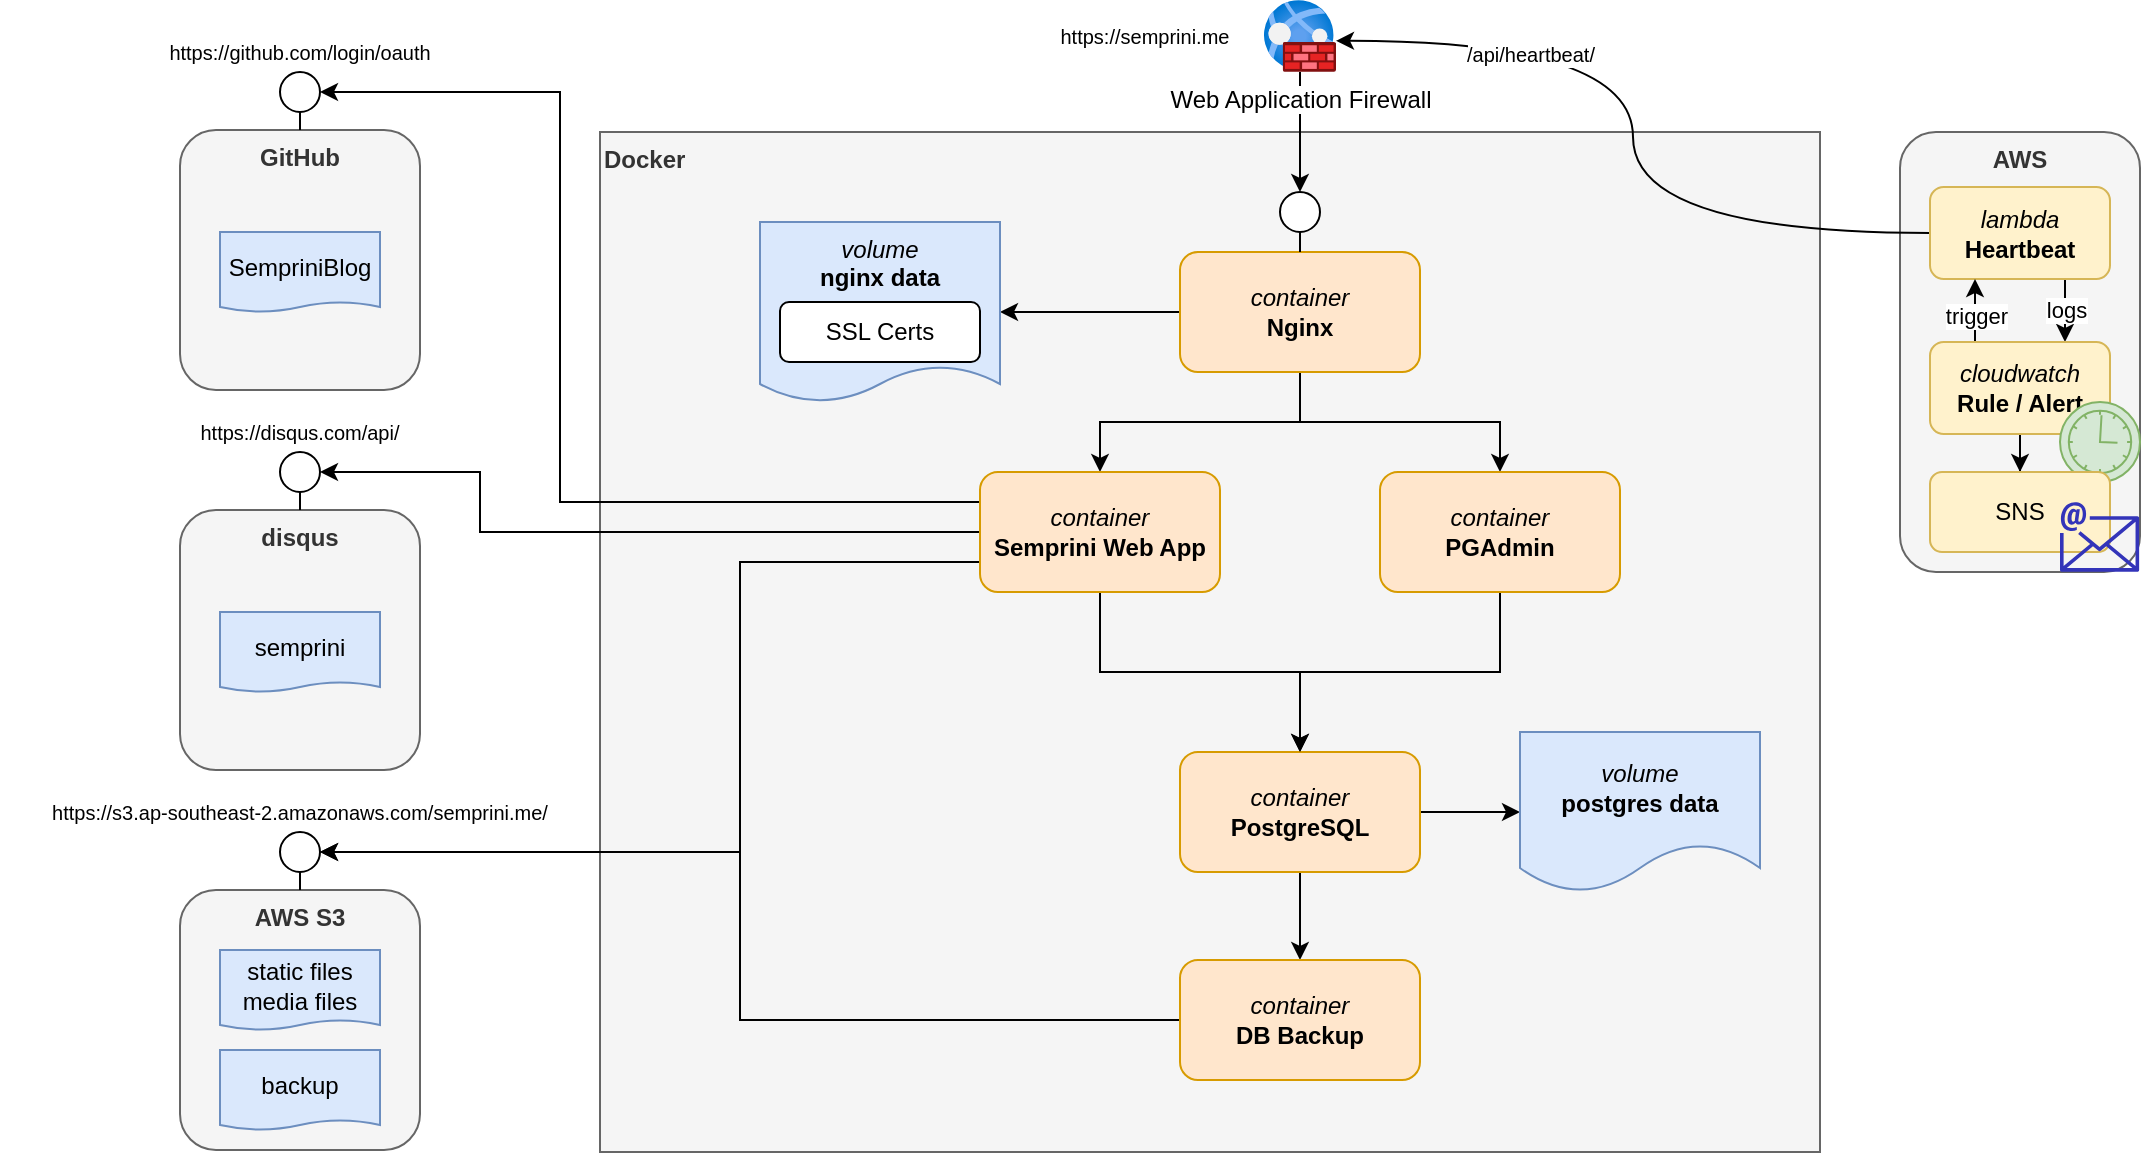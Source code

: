 <mxfile version="14.9.6" type="device" pages="2"><diagram id="ZTRMdC5mal-qMnJfxrO1" name="Current State"><mxGraphModel dx="982" dy="963" grid="1" gridSize="10" guides="1" tooltips="1" connect="1" arrows="1" fold="1" page="0" pageScale="1" pageWidth="827" pageHeight="1169" math="0" shadow="0"><root><mxCell id="0"/><mxCell id="1" parent="0"/><mxCell id="ZE_yPSZT-eeqDjNNspHt-4" value="AWS" style="rounded=1;whiteSpace=wrap;html=1;fontStyle=1;verticalAlign=top;fillColor=#f5f5f5;strokeColor=#666666;fontColor=#333333;" parent="1" vertex="1"><mxGeometry x="1120" y="50" width="120" height="220" as="geometry"/></mxCell><mxCell id="2k31Ft1dUZc-poQpvq7c-28" value="Docker" style="rounded=0;whiteSpace=wrap;html=1;verticalAlign=top;fillColor=#f5f5f5;strokeColor=#666666;fontColor=#333333;align=left;fontStyle=1" parent="1" vertex="1"><mxGeometry x="470" y="50" width="610" height="510" as="geometry"/></mxCell><mxCell id="2k31Ft1dUZc-poQpvq7c-16" style="edgeStyle=orthogonalEdgeStyle;rounded=0;orthogonalLoop=1;jettySize=auto;html=1;exitX=0.5;exitY=1;exitDx=0;exitDy=0;" parent="1" source="2k31Ft1dUZc-poQpvq7c-1" target="2k31Ft1dUZc-poQpvq7c-2" edge="1"><mxGeometry relative="1" as="geometry"/></mxCell><mxCell id="2k31Ft1dUZc-poQpvq7c-19" style="edgeStyle=orthogonalEdgeStyle;rounded=0;orthogonalLoop=1;jettySize=auto;html=1;" parent="1" source="2k31Ft1dUZc-poQpvq7c-1" target="2k31Ft1dUZc-poQpvq7c-18" edge="1"><mxGeometry relative="1" as="geometry"/></mxCell><mxCell id="2k31Ft1dUZc-poQpvq7c-24" style="edgeStyle=orthogonalEdgeStyle;rounded=0;orthogonalLoop=1;jettySize=auto;html=1;" parent="1" source="2k31Ft1dUZc-poQpvq7c-1" target="2k31Ft1dUZc-poQpvq7c-21" edge="1"><mxGeometry relative="1" as="geometry"/></mxCell><mxCell id="2k31Ft1dUZc-poQpvq7c-17" style="edgeStyle=orthogonalEdgeStyle;rounded=0;orthogonalLoop=1;jettySize=auto;html=1;" parent="1" source="2k31Ft1dUZc-poQpvq7c-2" target="2k31Ft1dUZc-poQpvq7c-3" edge="1"><mxGeometry relative="1" as="geometry"/></mxCell><mxCell id="2k31Ft1dUZc-poQpvq7c-27" style="edgeStyle=orthogonalEdgeStyle;rounded=0;orthogonalLoop=1;jettySize=auto;html=1;entryX=1;entryY=0.5;entryDx=0;entryDy=0;exitX=0;exitY=0.75;exitDx=0;exitDy=0;" parent="1" source="2k31Ft1dUZc-poQpvq7c-2" target="2k31Ft1dUZc-poQpvq7c-36" edge="1"><mxGeometry relative="1" as="geometry"><Array as="points"><mxPoint x="540" y="265"/><mxPoint x="540" y="410"/></Array></mxGeometry></mxCell><mxCell id="2k31Ft1dUZc-poQpvq7c-53" style="edgeStyle=orthogonalEdgeStyle;rounded=0;orthogonalLoop=1;jettySize=auto;html=1;entryX=1;entryY=0.5;entryDx=0;entryDy=0;endArrow=classic;endFill=1;" parent="1" source="2k31Ft1dUZc-poQpvq7c-2" target="2k31Ft1dUZc-poQpvq7c-48" edge="1"><mxGeometry relative="1" as="geometry"><Array as="points"><mxPoint x="410" y="250"/><mxPoint x="410" y="220"/></Array></mxGeometry></mxCell><mxCell id="2k31Ft1dUZc-poQpvq7c-63" style="edgeStyle=orthogonalEdgeStyle;rounded=0;orthogonalLoop=1;jettySize=auto;html=1;entryX=1;entryY=0.5;entryDx=0;entryDy=0;endArrow=classic;endFill=1;fontSize=10;exitX=0;exitY=0.25;exitDx=0;exitDy=0;" parent="1" source="2k31Ft1dUZc-poQpvq7c-2" target="2k31Ft1dUZc-poQpvq7c-60" edge="1"><mxGeometry relative="1" as="geometry"><Array as="points"><mxPoint x="450" y="235"/><mxPoint x="450" y="30"/></Array></mxGeometry></mxCell><mxCell id="2k31Ft1dUZc-poQpvq7c-2" value="&lt;i&gt;container&lt;/i&gt;&lt;br&gt;&lt;b&gt;Semprini Web App&lt;/b&gt;" style="rounded=1;whiteSpace=wrap;html=1;fillColor=#ffe6cc;strokeColor=#d79b00;" parent="1" vertex="1"><mxGeometry x="660" y="220" width="120" height="60" as="geometry"/></mxCell><mxCell id="2k31Ft1dUZc-poQpvq7c-10" style="edgeStyle=orthogonalEdgeStyle;rounded=0;orthogonalLoop=1;jettySize=auto;html=1;" parent="1" source="2k31Ft1dUZc-poQpvq7c-3" target="2k31Ft1dUZc-poQpvq7c-4" edge="1"><mxGeometry relative="1" as="geometry"/></mxCell><mxCell id="2k31Ft1dUZc-poQpvq7c-13" style="edgeStyle=orthogonalEdgeStyle;rounded=0;orthogonalLoop=1;jettySize=auto;html=1;" parent="1" source="2k31Ft1dUZc-poQpvq7c-3" target="2k31Ft1dUZc-poQpvq7c-12" edge="1"><mxGeometry relative="1" as="geometry"/></mxCell><mxCell id="2k31Ft1dUZc-poQpvq7c-3" value="&lt;i&gt;container&lt;/i&gt;&lt;br&gt;&lt;b&gt;PostgreSQL&lt;/b&gt;" style="rounded=1;whiteSpace=wrap;html=1;fillColor=#ffe6cc;strokeColor=#d79b00;" parent="1" vertex="1"><mxGeometry x="760" y="360" width="120" height="60" as="geometry"/></mxCell><mxCell id="2k31Ft1dUZc-poQpvq7c-14" style="edgeStyle=orthogonalEdgeStyle;rounded=0;orthogonalLoop=1;jettySize=auto;html=1;entryX=1;entryY=0.5;entryDx=0;entryDy=0;exitX=0;exitY=0.5;exitDx=0;exitDy=0;" parent="1" source="2k31Ft1dUZc-poQpvq7c-4" target="2k31Ft1dUZc-poQpvq7c-36" edge="1"><mxGeometry relative="1" as="geometry"><Array as="points"><mxPoint x="540" y="494"/><mxPoint x="540" y="410"/></Array></mxGeometry></mxCell><mxCell id="2k31Ft1dUZc-poQpvq7c-4" value="&lt;i&gt;container&lt;/i&gt;&lt;br&gt;&lt;b&gt;DB Backup&lt;/b&gt;" style="rounded=1;whiteSpace=wrap;html=1;fillColor=#ffe6cc;strokeColor=#d79b00;" parent="1" vertex="1"><mxGeometry x="760" y="464" width="120" height="60" as="geometry"/></mxCell><mxCell id="2k31Ft1dUZc-poQpvq7c-12" value="&lt;i&gt;volume&lt;/i&gt;&lt;br&gt;&lt;b&gt;postgres data&lt;/b&gt;" style="shape=document;whiteSpace=wrap;html=1;boundedLbl=1;fillColor=#dae8fc;strokeColor=#6c8ebf;" parent="1" vertex="1"><mxGeometry x="930" y="350" width="120" height="80" as="geometry"/></mxCell><mxCell id="2k31Ft1dUZc-poQpvq7c-20" style="edgeStyle=orthogonalEdgeStyle;rounded=0;orthogonalLoop=1;jettySize=auto;html=1;" parent="1" source="2k31Ft1dUZc-poQpvq7c-18" target="2k31Ft1dUZc-poQpvq7c-3" edge="1"><mxGeometry relative="1" as="geometry"/></mxCell><mxCell id="2k31Ft1dUZc-poQpvq7c-18" value="&lt;i&gt;container&lt;/i&gt;&lt;br&gt;&lt;b&gt;PGAdmin&lt;/b&gt;" style="rounded=1;whiteSpace=wrap;html=1;fillColor=#ffe6cc;strokeColor=#d79b00;" parent="1" vertex="1"><mxGeometry x="860" y="220" width="120" height="60" as="geometry"/></mxCell><mxCell id="2k31Ft1dUZc-poQpvq7c-26" value="" style="group" parent="1" vertex="1" connectable="0"><mxGeometry x="760" y="80" width="170" height="90" as="geometry"/></mxCell><mxCell id="2k31Ft1dUZc-poQpvq7c-1" value="&lt;i&gt;container&lt;br&gt;&lt;/i&gt;&lt;b&gt;Nginx&lt;/b&gt;" style="rounded=1;whiteSpace=wrap;html=1;fillColor=#ffe6cc;strokeColor=#d79b00;" parent="2k31Ft1dUZc-poQpvq7c-26" vertex="1"><mxGeometry y="30" width="120" height="60" as="geometry"/></mxCell><mxCell id="2k31Ft1dUZc-poQpvq7c-25" value="" style="group" parent="2k31Ft1dUZc-poQpvq7c-26" vertex="1" connectable="0"><mxGeometry x="50" width="20" height="20" as="geometry"/></mxCell><mxCell id="2k31Ft1dUZc-poQpvq7c-7" value="" style="ellipse;whiteSpace=wrap;html=1;aspect=fixed;" parent="2k31Ft1dUZc-poQpvq7c-25" vertex="1"><mxGeometry width="20" height="20" as="geometry"/></mxCell><mxCell id="2k31Ft1dUZc-poQpvq7c-8" value="" style="endArrow=none;html=1;entryX=0.5;entryY=1;entryDx=0;entryDy=0;exitX=0.5;exitY=0;exitDx=0;exitDy=0;" parent="2k31Ft1dUZc-poQpvq7c-26" source="2k31Ft1dUZc-poQpvq7c-1" target="2k31Ft1dUZc-poQpvq7c-7" edge="1"><mxGeometry width="50" height="50" relative="1" as="geometry"><mxPoint x="690" y="310" as="sourcePoint"/><mxPoint x="740" y="260" as="targetPoint"/></mxGeometry></mxCell><mxCell id="2k31Ft1dUZc-poQpvq7c-9" value="https://semprini.me" style="text;html=1;strokeColor=none;fillColor=none;align=center;verticalAlign=middle;whiteSpace=wrap;rounded=0;fontSize=10;" parent="1" vertex="1"><mxGeometry x="690" y="-8" width="105" height="20" as="geometry"/></mxCell><mxCell id="2k31Ft1dUZc-poQpvq7c-41" value="" style="group" parent="1" vertex="1" connectable="0"><mxGeometry x="550" y="95" width="120" height="90" as="geometry"/></mxCell><mxCell id="2k31Ft1dUZc-poQpvq7c-21" value="&lt;i&gt;volume&lt;/i&gt;&lt;br&gt;&lt;b&gt;nginx data&lt;/b&gt;" style="shape=document;whiteSpace=wrap;html=1;boundedLbl=1;verticalAlign=top;size=0.2;fillColor=#dae8fc;strokeColor=#6c8ebf;" parent="2k31Ft1dUZc-poQpvq7c-41" vertex="1"><mxGeometry width="120" height="90" as="geometry"/></mxCell><mxCell id="2k31Ft1dUZc-poQpvq7c-22" value="SSL Certs" style="rounded=1;whiteSpace=wrap;html=1;" parent="2k31Ft1dUZc-poQpvq7c-41" vertex="1"><mxGeometry x="10" y="40" width="100" height="30" as="geometry"/></mxCell><mxCell id="2k31Ft1dUZc-poQpvq7c-51" value="" style="group" parent="1" vertex="1" connectable="0"><mxGeometry x="170" y="380" width="300" height="179" as="geometry"/></mxCell><mxCell id="2k31Ft1dUZc-poQpvq7c-39" value="" style="group" parent="2k31Ft1dUZc-poQpvq7c-51" vertex="1" connectable="0"><mxGeometry x="90" y="20" width="120" height="159" as="geometry"/></mxCell><mxCell id="2k31Ft1dUZc-poQpvq7c-34" value="" style="group" parent="2k31Ft1dUZc-poQpvq7c-39" vertex="1" connectable="0"><mxGeometry y="29" width="120" height="130" as="geometry"/></mxCell><mxCell id="2k31Ft1dUZc-poQpvq7c-6" value="AWS S3" style="rounded=1;whiteSpace=wrap;html=1;fontStyle=1;verticalAlign=top;fillColor=#f5f5f5;strokeColor=#666666;fontColor=#333333;" parent="2k31Ft1dUZc-poQpvq7c-34" vertex="1"><mxGeometry width="120" height="130" as="geometry"/></mxCell><mxCell id="2k31Ft1dUZc-poQpvq7c-29" value="static files&lt;br&gt;media files" style="shape=document;whiteSpace=wrap;html=1;boundedLbl=1;size=0.125;fillColor=#dae8fc;strokeColor=#6c8ebf;" parent="2k31Ft1dUZc-poQpvq7c-34" vertex="1"><mxGeometry x="20" y="30" width="80" height="40" as="geometry"/></mxCell><mxCell id="2k31Ft1dUZc-poQpvq7c-30" value="backup" style="shape=document;whiteSpace=wrap;html=1;boundedLbl=1;size=0.125;fillColor=#dae8fc;strokeColor=#6c8ebf;" parent="2k31Ft1dUZc-poQpvq7c-34" vertex="1"><mxGeometry x="20" y="80" width="80" height="40" as="geometry"/></mxCell><mxCell id="2k31Ft1dUZc-poQpvq7c-35" value="" style="group" parent="2k31Ft1dUZc-poQpvq7c-39" vertex="1" connectable="0"><mxGeometry x="50" width="20" height="20" as="geometry"/></mxCell><mxCell id="2k31Ft1dUZc-poQpvq7c-36" value="" style="ellipse;whiteSpace=wrap;html=1;aspect=fixed;" parent="2k31Ft1dUZc-poQpvq7c-35" vertex="1"><mxGeometry width="20" height="20" as="geometry"/></mxCell><mxCell id="2k31Ft1dUZc-poQpvq7c-38" value="" style="endArrow=none;html=1;" parent="2k31Ft1dUZc-poQpvq7c-39" source="2k31Ft1dUZc-poQpvq7c-6" target="2k31Ft1dUZc-poQpvq7c-36" edge="1"><mxGeometry width="50" height="50" relative="1" as="geometry"><mxPoint x="120" y="84" as="sourcePoint"/><mxPoint x="170" y="34" as="targetPoint"/></mxGeometry></mxCell><mxCell id="2k31Ft1dUZc-poQpvq7c-40" value="https://s3.ap-southeast-2.amazonaws.com/semprini.me/" style="text;html=1;strokeColor=none;fillColor=none;align=center;verticalAlign=middle;whiteSpace=wrap;rounded=0;fontSize=10;" parent="2k31Ft1dUZc-poQpvq7c-51" vertex="1"><mxGeometry width="300" height="20" as="geometry"/></mxCell><mxCell id="2k31Ft1dUZc-poQpvq7c-52" value="" style="group" parent="1" vertex="1" connectable="0"><mxGeometry x="260" y="190" width="120" height="179" as="geometry"/></mxCell><mxCell id="2k31Ft1dUZc-poQpvq7c-42" value="" style="group" parent="2k31Ft1dUZc-poQpvq7c-52" vertex="1" connectable="0"><mxGeometry y="20" width="120" height="159" as="geometry"/></mxCell><mxCell id="2k31Ft1dUZc-poQpvq7c-43" value="" style="group" parent="2k31Ft1dUZc-poQpvq7c-42" vertex="1" connectable="0"><mxGeometry y="29" width="120" height="130" as="geometry"/></mxCell><mxCell id="2k31Ft1dUZc-poQpvq7c-44" value="disqus" style="rounded=1;whiteSpace=wrap;html=1;fontStyle=1;verticalAlign=top;fillColor=#f5f5f5;strokeColor=#666666;fontColor=#333333;" parent="2k31Ft1dUZc-poQpvq7c-43" vertex="1"><mxGeometry width="120" height="130" as="geometry"/></mxCell><mxCell id="2k31Ft1dUZc-poQpvq7c-46" value="semprini" style="shape=document;whiteSpace=wrap;html=1;boundedLbl=1;size=0.125;fillColor=#dae8fc;strokeColor=#6c8ebf;" parent="2k31Ft1dUZc-poQpvq7c-43" vertex="1"><mxGeometry x="20" y="51" width="80" height="40" as="geometry"/></mxCell><mxCell id="2k31Ft1dUZc-poQpvq7c-47" value="" style="group" parent="2k31Ft1dUZc-poQpvq7c-42" vertex="1" connectable="0"><mxGeometry x="50" width="20" height="20" as="geometry"/></mxCell><mxCell id="2k31Ft1dUZc-poQpvq7c-48" value="" style="ellipse;whiteSpace=wrap;html=1;aspect=fixed;" parent="2k31Ft1dUZc-poQpvq7c-47" vertex="1"><mxGeometry width="20" height="20" as="geometry"/></mxCell><mxCell id="2k31Ft1dUZc-poQpvq7c-49" value="" style="endArrow=none;html=1;" parent="2k31Ft1dUZc-poQpvq7c-42" source="2k31Ft1dUZc-poQpvq7c-44" target="2k31Ft1dUZc-poQpvq7c-48" edge="1"><mxGeometry width="50" height="50" relative="1" as="geometry"><mxPoint x="120" y="84" as="sourcePoint"/><mxPoint x="170" y="34" as="targetPoint"/></mxGeometry></mxCell><mxCell id="2k31Ft1dUZc-poQpvq7c-50" value="&lt;span style=&quot;font-size: 10px;&quot;&gt;&lt;span class=&quot;url-scheme&quot; style=&quot;font-size: 10px;&quot;&gt;https://&lt;/span&gt;&lt;span class=&quot;url-host&quot; style=&quot;font-size: 10px;&quot;&gt;disqus.com&lt;/span&gt;&lt;span class=&quot;url-filename&quot; style=&quot;font-size: 10px;&quot;&gt;/api/&lt;/span&gt;&lt;/span&gt;" style="text;html=1;strokeColor=none;fillColor=none;align=center;verticalAlign=middle;whiteSpace=wrap;rounded=0;fontSize=10;" parent="2k31Ft1dUZc-poQpvq7c-52" vertex="1"><mxGeometry x="40" width="40" height="20" as="geometry"/></mxCell><mxCell id="2k31Ft1dUZc-poQpvq7c-54" value="" style="group" parent="1" vertex="1" connectable="0"><mxGeometry x="260" width="130" height="179" as="geometry"/></mxCell><mxCell id="2k31Ft1dUZc-poQpvq7c-55" value="" style="group" parent="2k31Ft1dUZc-poQpvq7c-54" vertex="1" connectable="0"><mxGeometry y="20" width="120" height="159" as="geometry"/></mxCell><mxCell id="2k31Ft1dUZc-poQpvq7c-56" value="" style="group" parent="2k31Ft1dUZc-poQpvq7c-55" vertex="1" connectable="0"><mxGeometry y="29" width="120" height="130" as="geometry"/></mxCell><mxCell id="2k31Ft1dUZc-poQpvq7c-57" value="GitHub" style="rounded=1;whiteSpace=wrap;html=1;fontStyle=1;verticalAlign=top;fillColor=#f5f5f5;strokeColor=#666666;fontColor=#333333;" parent="2k31Ft1dUZc-poQpvq7c-56" vertex="1"><mxGeometry width="120" height="130" as="geometry"/></mxCell><mxCell id="2k31Ft1dUZc-poQpvq7c-58" value="SempriniBlog" style="shape=document;whiteSpace=wrap;html=1;boundedLbl=1;size=0.125;fillColor=#dae8fc;strokeColor=#6c8ebf;" parent="2k31Ft1dUZc-poQpvq7c-56" vertex="1"><mxGeometry x="20" y="51" width="80" height="40" as="geometry"/></mxCell><mxCell id="2k31Ft1dUZc-poQpvq7c-59" value="" style="group" parent="2k31Ft1dUZc-poQpvq7c-55" vertex="1" connectable="0"><mxGeometry x="50" width="20" height="20" as="geometry"/></mxCell><mxCell id="2k31Ft1dUZc-poQpvq7c-60" value="" style="ellipse;whiteSpace=wrap;html=1;aspect=fixed;" parent="2k31Ft1dUZc-poQpvq7c-59" vertex="1"><mxGeometry width="20" height="20" as="geometry"/></mxCell><mxCell id="2k31Ft1dUZc-poQpvq7c-61" value="" style="endArrow=none;html=1;" parent="2k31Ft1dUZc-poQpvq7c-55" source="2k31Ft1dUZc-poQpvq7c-57" target="2k31Ft1dUZc-poQpvq7c-60" edge="1"><mxGeometry width="50" height="50" relative="1" as="geometry"><mxPoint x="120" y="84" as="sourcePoint"/><mxPoint x="170" y="34" as="targetPoint"/></mxGeometry></mxCell><mxCell id="2k31Ft1dUZc-poQpvq7c-62" value="https://github.com/login/oauth" style="text;html=1;strokeColor=none;fillColor=none;align=center;verticalAlign=middle;whiteSpace=wrap;rounded=0;fontSize=10;" parent="2k31Ft1dUZc-poQpvq7c-54" vertex="1"><mxGeometry x="15" width="90" height="20" as="geometry"/></mxCell><mxCell id="2k31Ft1dUZc-poQpvq7c-65" style="edgeStyle=orthogonalEdgeStyle;rounded=0;orthogonalLoop=1;jettySize=auto;html=1;entryX=0.5;entryY=0;entryDx=0;entryDy=0;endArrow=classic;endFill=1;fontSize=10;" parent="1" source="2k31Ft1dUZc-poQpvq7c-64" target="2k31Ft1dUZc-poQpvq7c-7" edge="1"><mxGeometry relative="1" as="geometry"/></mxCell><mxCell id="2k31Ft1dUZc-poQpvq7c-64" value="Web Application Firewall" style="aspect=fixed;html=1;points=[];align=center;image;fontSize=12;image=img/lib/azure2/networking/Web_Application_Firewall_Policies_WAF.svg;verticalAlign=top;" parent="1" vertex="1"><mxGeometry x="802" y="-16" width="36" height="36" as="geometry"/></mxCell><mxCell id="ZE_yPSZT-eeqDjNNspHt-11" style="edgeStyle=orthogonalEdgeStyle;rounded=0;orthogonalLoop=1;jettySize=auto;html=1;entryX=1;entryY=0.567;entryDx=0;entryDy=0;entryPerimeter=0;exitX=0;exitY=0.5;exitDx=0;exitDy=0;curved=1;" parent="1" source="ZE_yPSZT-eeqDjNNspHt-10" target="2k31Ft1dUZc-poQpvq7c-64" edge="1"><mxGeometry relative="1" as="geometry"/></mxCell><mxCell id="ZE_yPSZT-eeqDjNNspHt-28" value="&lt;span style=&quot;font-size: 10px&quot;&gt;/api/heartbeat/&lt;/span&gt;" style="edgeLabel;html=1;align=center;verticalAlign=middle;resizable=0;points=[];" parent="ZE_yPSZT-eeqDjNNspHt-11" vertex="1" connectable="0"><mxGeometry x="0.509" y="6" relative="1" as="geometry"><mxPoint as="offset"/></mxGeometry></mxCell><mxCell id="YUg394g0tz9alt89qbdQ-2" style="edgeStyle=orthogonalEdgeStyle;rounded=0;orthogonalLoop=1;jettySize=auto;html=1;entryX=0.75;entryY=0;entryDx=0;entryDy=0;exitX=0.75;exitY=1;exitDx=0;exitDy=0;" edge="1" parent="1" source="ZE_yPSZT-eeqDjNNspHt-10" target="ZE_yPSZT-eeqDjNNspHt-12"><mxGeometry relative="1" as="geometry"/></mxCell><mxCell id="YUg394g0tz9alt89qbdQ-4" value="logs" style="edgeLabel;html=1;align=center;verticalAlign=middle;resizable=0;points=[];" vertex="1" connectable="0" parent="YUg394g0tz9alt89qbdQ-2"><mxGeometry x="0.533" relative="1" as="geometry"><mxPoint y="-9" as="offset"/></mxGeometry></mxCell><mxCell id="ZE_yPSZT-eeqDjNNspHt-10" value="&lt;i&gt;lambda&lt;/i&gt;&lt;br&gt;&lt;b&gt;Heartbeat&lt;/b&gt;" style="rounded=1;whiteSpace=wrap;html=1;fillColor=#fff2cc;strokeColor=#d6b656;" parent="1" vertex="1"><mxGeometry x="1135" y="77.5" width="90" height="46" as="geometry"/></mxCell><mxCell id="ZE_yPSZT-eeqDjNNspHt-14" style="edgeStyle=orthogonalEdgeStyle;rounded=0;orthogonalLoop=1;jettySize=auto;html=1;" parent="1" source="ZE_yPSZT-eeqDjNNspHt-12" target="YUg394g0tz9alt89qbdQ-1" edge="1"><mxGeometry x="1120" y="50" as="geometry"/></mxCell><mxCell id="YUg394g0tz9alt89qbdQ-5" style="edgeStyle=orthogonalEdgeStyle;rounded=0;orthogonalLoop=1;jettySize=auto;html=1;exitX=0.25;exitY=0;exitDx=0;exitDy=0;entryX=0.25;entryY=1;entryDx=0;entryDy=0;" edge="1" parent="1" source="ZE_yPSZT-eeqDjNNspHt-12" target="ZE_yPSZT-eeqDjNNspHt-10"><mxGeometry relative="1" as="geometry"/></mxCell><mxCell id="YUg394g0tz9alt89qbdQ-6" value="trigger" style="edgeLabel;html=1;align=center;verticalAlign=middle;resizable=0;points=[];" vertex="1" connectable="0" parent="YUg394g0tz9alt89qbdQ-5"><mxGeometry x="-0.177" relative="1" as="geometry"><mxPoint as="offset"/></mxGeometry></mxCell><mxCell id="ZE_yPSZT-eeqDjNNspHt-12" value="&lt;i&gt;cloudwatch&lt;/i&gt;&lt;br&gt;&lt;b&gt;Rule / Alert&lt;/b&gt;" style="rounded=1;whiteSpace=wrap;html=1;fillColor=#fff2cc;strokeColor=#d6b656;" parent="1" vertex="1"><mxGeometry x="1135" y="155" width="90" height="46" as="geometry"/></mxCell><mxCell id="ZE_yPSZT-eeqDjNNspHt-13" value="" style="points=[[0.145,0.145,0],[0.5,0,0],[0.855,0.145,0],[1,0.5,0],[0.855,0.855,0],[0.5,1,0],[0.145,0.855,0],[0,0.5,0]];shape=mxgraph.bpmn.event;html=1;verticalLabelPosition=bottom;labelBackgroundColor=#ffffff;verticalAlign=top;align=center;perimeter=ellipsePerimeter;outlineConnect=0;aspect=fixed;outline=standard;symbol=timer;fillColor=#d5e8d4;strokeColor=#82b366;" parent="1" vertex="1"><mxGeometry x="1200" y="185" width="40" height="40" as="geometry"/></mxCell><mxCell id="YUg394g0tz9alt89qbdQ-1" value="SNS" style="rounded=1;whiteSpace=wrap;html=1;fillColor=#fff2cc;strokeColor=#d6b656;" vertex="1" parent="1"><mxGeometry x="1135" y="220" width="90" height="40" as="geometry"/></mxCell><mxCell id="YUg394g0tz9alt89qbdQ-3" value="" style="outlineConnect=0;fontColor=#232F3E;fillColor=#3334B9;dashed=0;verticalLabelPosition=bottom;verticalAlign=top;align=center;html=1;fontSize=12;fontStyle=0;aspect=fixed;pointerEvents=1;shape=mxgraph.aws4.email;sketch=0;shadow=0;comic=0;strokeColor=none;" vertex="1" parent="1"><mxGeometry x="1200" y="235" width="39.57" height="35" as="geometry"/></mxCell></root></mxGraphModel></diagram><diagram id="curpw2goDv-J2x_1I3AF" name="Web App"><mxGraphModel dx="2222" dy="815" grid="1" gridSize="10" guides="1" tooltips="1" connect="1" arrows="1" fold="1" page="0" pageScale="1" pageWidth="827" pageHeight="1169" math="0" shadow="0"><root><mxCell id="O78W5OzacVlHAaiyFl1L-0"/><mxCell id="O78W5OzacVlHAaiyFl1L-1" parent="O78W5OzacVlHAaiyFl1L-0"/><mxCell id="O78W5OzacVlHAaiyFl1L-2" value="&lt;i&gt;container&lt;/i&gt;&lt;br&gt;&lt;b&gt;Semprini Web App&lt;/b&gt;" style="rounded=1;whiteSpace=wrap;html=1;fontSize=12;align=center;verticalAlign=top;arcSize=8;fillColor=#ffe6cc;strokeColor=#d79b00;" vertex="1" parent="O78W5OzacVlHAaiyFl1L-1"><mxGeometry x="-90" y="250" width="320" height="240" as="geometry"/></mxCell><mxCell id="O78W5OzacVlHAaiyFl1L-5" value="puput" style="rounded=1;whiteSpace=wrap;html=1;fontSize=12;align=center;fillColor=#f5f5f5;strokeColor=#666666;fontColor=#333333;" vertex="1" parent="O78W5OzacVlHAaiyFl1L-1"><mxGeometry x="21.38" y="381.17" width="91.03" height="38.83" as="geometry"/></mxCell><mxCell id="O78W5OzacVlHAaiyFl1L-6" value="wagtail" style="rounded=1;whiteSpace=wrap;html=1;fontSize=12;align=center;fillColor=#f5f5f5;strokeColor=#666666;fontColor=#333333;" vertex="1" parent="O78W5OzacVlHAaiyFl1L-1"><mxGeometry x="120" y="381.17" width="91.03" height="38.83" as="geometry"/></mxCell><mxCell id="O78W5OzacVlHAaiyFl1L-7" value="gunicorn" style="rounded=1;whiteSpace=wrap;html=1;fontSize=12;align=center;fillColor=#f5f5f5;strokeColor=#666666;fontColor=#333333;" vertex="1" parent="O78W5OzacVlHAaiyFl1L-1"><mxGeometry x="-80" y="294.85" width="298.62" height="37.35" as="geometry"/></mxCell><mxCell id="O78W5OzacVlHAaiyFl1L-8" value="django" style="rounded=1;whiteSpace=wrap;html=1;fontSize=12;align=center;fillColor=#f5f5f5;strokeColor=#666666;fontColor=#333333;" vertex="1" parent="O78W5OzacVlHAaiyFl1L-1"><mxGeometry x="-79.31" y="340" width="298.62" height="32.94" as="geometry"/></mxCell><mxCell id="BA2F1J25foEa4_1s-GSs-0" value="django-storages" style="rounded=1;whiteSpace=wrap;html=1;fontSize=12;align=center;fillColor=#f5f5f5;strokeColor=#666666;fontColor=#333333;" vertex="1" parent="O78W5OzacVlHAaiyFl1L-1"><mxGeometry x="21.38" y="430" width="91.03" height="40" as="geometry"/></mxCell><mxCell id="BA2F1J25foEa4_1s-GSs-1" value="AWS boto3" style="rounded=1;whiteSpace=wrap;html=1;fontSize=12;align=center;fillColor=#f5f5f5;strokeColor=#666666;fontColor=#333333;" vertex="1" parent="O78W5OzacVlHAaiyFl1L-1"><mxGeometry x="120" y="430" width="91.03" height="40" as="geometry"/></mxCell><mxCell id="O78W5OzacVlHAaiyFl1L-4" value="search" style="rounded=1;whiteSpace=wrap;html=1;fontSize=12;align=center;fillColor=#f5f5f5;strokeColor=#666666;fontColor=#333333;" vertex="1" parent="O78W5OzacVlHAaiyFl1L-1"><mxGeometry x="-78" y="430" width="91.03" height="40" as="geometry"/></mxCell><mxCell id="O78W5OzacVlHAaiyFl1L-3" value="home" style="rounded=1;whiteSpace=wrap;html=1;fontSize=12;align=center;fillColor=#f5f5f5;strokeColor=#666666;fontColor=#333333;" vertex="1" parent="O78W5OzacVlHAaiyFl1L-1"><mxGeometry x="-78" y="380" width="91.03" height="40" as="geometry"/></mxCell><mxCell id="9u3o-OWBypCfMnZ5nu5y-2" value="" style="group;rounded=1;strokeColor=#d79b00;fillColor=#ffe6cc;arcSize=19;container=0;" vertex="1" connectable="0" parent="O78W5OzacVlHAaiyFl1L-1"><mxGeometry x="-710" y="250" width="520" height="240" as="geometry"/></mxCell><mxCell id="jUHsvbFvwDwZb-VzJ0Re-0" value="&lt;i&gt;container&lt;/i&gt;&lt;br&gt;&lt;b&gt;Nginx&lt;/b&gt;" style="rounded=1;whiteSpace=wrap;html=1;fontSize=12;align=center;verticalAlign=top;arcSize=11;fillColor=#ffe6cc;strokeColor=#d79b00;" vertex="1" parent="O78W5OzacVlHAaiyFl1L-1"><mxGeometry x="-710" y="250" width="520" height="240" as="geometry"/></mxCell><mxCell id="jUHsvbFvwDwZb-VzJ0Re-1" value="location: /" style="rounded=1;whiteSpace=wrap;html=1;fontSize=12;align=left;fillColor=#f5f5f5;strokeColor=#666666;fontColor=#333333;verticalAlign=top;arcSize=21;" vertex="1" parent="O78W5OzacVlHAaiyFl1L-1"><mxGeometry x="-700" y="339.9" width="240" height="30.1" as="geometry"/></mxCell><mxCell id="jUHsvbFvwDwZb-VzJ0Re-2" value="upstream: web_app" style="rounded=1;whiteSpace=wrap;html=1;fontSize=12;align=left;fillColor=#f5f5f5;strokeColor=#666666;fontColor=#333333;verticalAlign=top;arcSize=21;" vertex="1" parent="O78W5OzacVlHAaiyFl1L-1"><mxGeometry x="-700" y="294.85" width="240" height="30" as="geometry"/></mxCell><mxCell id="jUHsvbFvwDwZb-VzJ0Re-3" value="upstream: pgadmin" style="rounded=1;whiteSpace=wrap;html=1;fontSize=12;align=left;fillColor=#f5f5f5;strokeColor=#666666;fontColor=#333333;verticalAlign=top;arcSize=21;" vertex="1" parent="O78W5OzacVlHAaiyFl1L-1"><mxGeometry x="-440" y="294.85" width="240" height="30" as="geometry"/></mxCell><mxCell id="jUHsvbFvwDwZb-VzJ0Re-4" value="location /pgadmin4/" style="rounded=1;whiteSpace=wrap;html=1;fontSize=12;align=left;fillColor=#f5f5f5;strokeColor=#666666;fontColor=#333333;verticalAlign=top;arcSize=21;" vertex="1" parent="O78W5OzacVlHAaiyFl1L-1"><mxGeometry x="-440" y="340" width="240" height="30" as="geometry"/></mxCell><mxCell id="9u3o-OWBypCfMnZ5nu5y-1" value="Lets Encrypt Certbot" style="rounded=1;whiteSpace=wrap;html=1;fontSize=12;align=center;fillColor=#f5f5f5;strokeColor=#666666;fontColor=#333333;verticalAlign=top;arcSize=21;" vertex="1" parent="O78W5OzacVlHAaiyFl1L-1"><mxGeometry x="-700" y="382.42" width="500" height="35.15" as="geometry"/></mxCell><mxCell id="peUoZFZug4D9F-saoHmH-0" value="cert.pem" style="shape=document;whiteSpace=wrap;html=1;boundedLbl=1;fontSize=12;align=center;" vertex="1" parent="O78W5OzacVlHAaiyFl1L-1"><mxGeometry x="-580" y="430" width="120" height="50" as="geometry"/></mxCell><mxCell id="peUoZFZug4D9F-saoHmH-1" value="privkey.pem" style="shape=document;whiteSpace=wrap;html=1;boundedLbl=1;fontSize=12;align=center;" vertex="1" parent="O78W5OzacVlHAaiyFl1L-1"><mxGeometry x="-440" y="430" width="120" height="50" as="geometry"/></mxCell></root></mxGraphModel></diagram></mxfile>